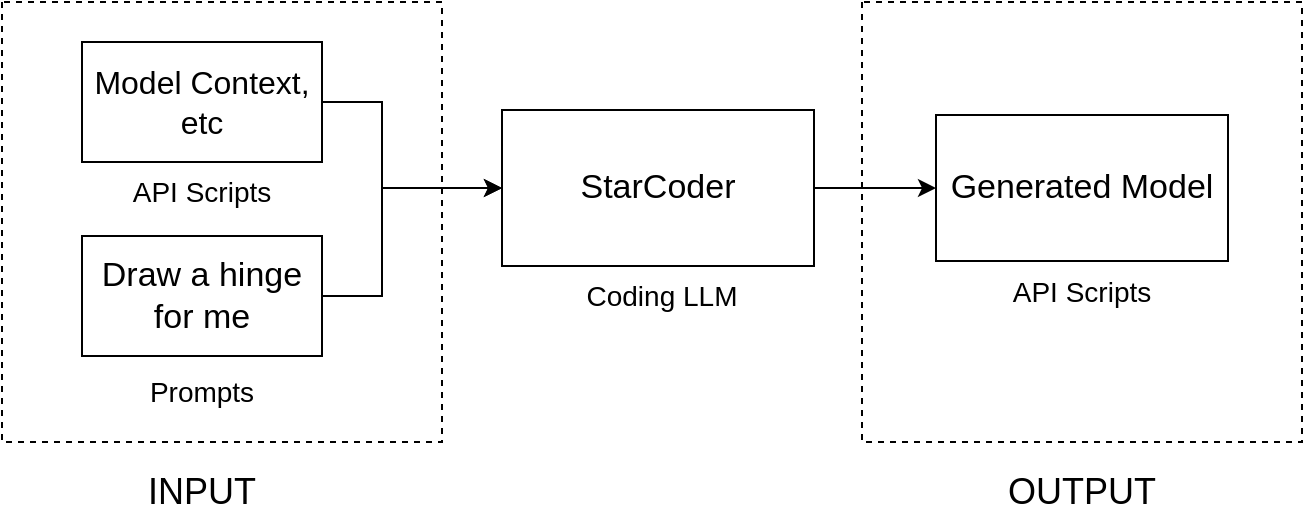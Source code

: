 <mxfile version="21.6.1" type="github">
  <diagram name="第 1 页" id="RV5ERswc65U8A1t1ye5N">
    <mxGraphModel dx="1008" dy="627" grid="1" gridSize="10" guides="1" tooltips="1" connect="1" arrows="1" fold="1" page="1" pageScale="1" pageWidth="827" pageHeight="583" math="0" shadow="0">
      <root>
        <mxCell id="0" />
        <mxCell id="1" parent="0" />
        <mxCell id="4SfmSqA1PdBVcDgtI5iB-18" style="edgeStyle=orthogonalEdgeStyle;rounded=0;orthogonalLoop=1;jettySize=auto;html=1;" edge="1" parent="1" source="4SfmSqA1PdBVcDgtI5iB-2" target="4SfmSqA1PdBVcDgtI5iB-6">
          <mxGeometry relative="1" as="geometry">
            <Array as="points">
              <mxPoint x="330" y="210" />
              <mxPoint x="330" y="253" />
            </Array>
          </mxGeometry>
        </mxCell>
        <mxCell id="4SfmSqA1PdBVcDgtI5iB-2" value="&lt;font style=&quot;font-size: 16px;&quot;&gt;Model Context,&lt;br&gt;etc&lt;/font&gt;" style="rounded=0;whiteSpace=wrap;html=1;" vertex="1" parent="1">
          <mxGeometry x="180" y="180" width="120" height="60" as="geometry" />
        </mxCell>
        <mxCell id="4SfmSqA1PdBVcDgtI5iB-17" style="edgeStyle=orthogonalEdgeStyle;rounded=0;orthogonalLoop=1;jettySize=auto;html=1;entryX=0;entryY=0.5;entryDx=0;entryDy=0;" edge="1" parent="1" source="4SfmSqA1PdBVcDgtI5iB-3" target="4SfmSqA1PdBVcDgtI5iB-6">
          <mxGeometry relative="1" as="geometry">
            <Array as="points">
              <mxPoint x="330" y="307" />
              <mxPoint x="330" y="253" />
            </Array>
          </mxGeometry>
        </mxCell>
        <mxCell id="4SfmSqA1PdBVcDgtI5iB-3" value="&lt;font style=&quot;font-size: 17px;&quot;&gt;Draw a hinge for me&lt;/font&gt;" style="rounded=0;whiteSpace=wrap;html=1;" vertex="1" parent="1">
          <mxGeometry x="180" y="277" width="120" height="60" as="geometry" />
        </mxCell>
        <mxCell id="4SfmSqA1PdBVcDgtI5iB-4" value="&lt;font style=&quot;font-size: 17px;&quot;&gt;Generated Model&lt;/font&gt;" style="rounded=0;whiteSpace=wrap;html=1;" vertex="1" parent="1">
          <mxGeometry x="607" y="216.5" width="146" height="73" as="geometry" />
        </mxCell>
        <mxCell id="4SfmSqA1PdBVcDgtI5iB-16" style="edgeStyle=orthogonalEdgeStyle;rounded=0;orthogonalLoop=1;jettySize=auto;html=1;" edge="1" parent="1" source="4SfmSqA1PdBVcDgtI5iB-6" target="4SfmSqA1PdBVcDgtI5iB-4">
          <mxGeometry relative="1" as="geometry" />
        </mxCell>
        <mxCell id="4SfmSqA1PdBVcDgtI5iB-6" value="&lt;font style=&quot;font-size: 17px;&quot;&gt;StarCoder&lt;/font&gt;" style="rounded=0;whiteSpace=wrap;html=1;" vertex="1" parent="1">
          <mxGeometry x="390" y="214" width="156" height="78" as="geometry" />
        </mxCell>
        <mxCell id="4SfmSqA1PdBVcDgtI5iB-7" value="&lt;font style=&quot;font-size: 14px;&quot;&gt;API Scripts&lt;/font&gt;" style="text;html=1;strokeColor=none;fillColor=none;align=center;verticalAlign=middle;whiteSpace=wrap;rounded=0;" vertex="1" parent="1">
          <mxGeometry x="190" y="240" width="100" height="30" as="geometry" />
        </mxCell>
        <mxCell id="4SfmSqA1PdBVcDgtI5iB-9" value="&lt;font style=&quot;font-size: 14px;&quot;&gt;Prompts&lt;/font&gt;" style="text;html=1;strokeColor=none;fillColor=none;align=center;verticalAlign=middle;whiteSpace=wrap;rounded=0;" vertex="1" parent="1">
          <mxGeometry x="190" y="340" width="100" height="30" as="geometry" />
        </mxCell>
        <mxCell id="4SfmSqA1PdBVcDgtI5iB-10" value="&lt;font style=&quot;font-size: 18px;&quot;&gt;INPUT&lt;/font&gt;" style="text;html=1;strokeColor=none;fillColor=none;align=center;verticalAlign=middle;whiteSpace=wrap;rounded=0;" vertex="1" parent="1">
          <mxGeometry x="190" y="390" width="100" height="30" as="geometry" />
        </mxCell>
        <mxCell id="4SfmSqA1PdBVcDgtI5iB-12" value="&lt;font style=&quot;font-size: 14px;&quot;&gt;API Scripts&lt;/font&gt;" style="text;html=1;strokeColor=none;fillColor=none;align=center;verticalAlign=middle;whiteSpace=wrap;rounded=0;" vertex="1" parent="1">
          <mxGeometry x="630" y="289.5" width="100" height="30" as="geometry" />
        </mxCell>
        <mxCell id="4SfmSqA1PdBVcDgtI5iB-21" value="" style="swimlane;startSize=0;dashed=1;strokeWidth=1;strokeColor=#000000;rounded=1;glass=0;arcSize=49;swimlaneFillColor=none;swimlaneLine=1;fillColor=none;fontColor=#ffffff;" vertex="1" parent="1">
          <mxGeometry x="140" y="160" width="220" height="220" as="geometry">
            <mxRectangle x="140" y="160" width="50" height="40" as="alternateBounds" />
          </mxGeometry>
        </mxCell>
        <mxCell id="4SfmSqA1PdBVcDgtI5iB-22" value="" style="swimlane;startSize=0;dashed=1;strokeWidth=1;strokeColor=#000000;rounded=1;glass=0;arcSize=49;swimlaneFillColor=none;swimlaneLine=1;fillColor=#1ba1e2;fontColor=#ffffff;" vertex="1" parent="1">
          <mxGeometry x="570" y="160" width="220" height="220" as="geometry">
            <mxRectangle x="140" y="160" width="50" height="40" as="alternateBounds" />
          </mxGeometry>
        </mxCell>
        <mxCell id="4SfmSqA1PdBVcDgtI5iB-23" value="&lt;font style=&quot;font-size: 14px;&quot;&gt;Coding LLM&lt;/font&gt;" style="text;html=1;strokeColor=none;fillColor=none;align=center;verticalAlign=middle;whiteSpace=wrap;rounded=0;" vertex="1" parent="1">
          <mxGeometry x="430" y="292" width="80" height="30" as="geometry" />
        </mxCell>
        <mxCell id="4SfmSqA1PdBVcDgtI5iB-24" value="&lt;span style=&quot;font-size: 18px;&quot;&gt;OUTPUT&lt;/span&gt;" style="text;html=1;strokeColor=none;fillColor=none;align=center;verticalAlign=middle;whiteSpace=wrap;rounded=0;" vertex="1" parent="1">
          <mxGeometry x="630" y="390" width="100" height="30" as="geometry" />
        </mxCell>
      </root>
    </mxGraphModel>
  </diagram>
</mxfile>
